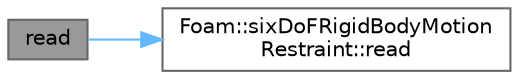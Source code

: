 digraph "read"
{
 // LATEX_PDF_SIZE
  bgcolor="transparent";
  edge [fontname=Helvetica,fontsize=10,labelfontname=Helvetica,labelfontsize=10];
  node [fontname=Helvetica,fontsize=10,shape=box,height=0.2,width=0.4];
  rankdir="LR";
  Node1 [id="Node000001",label="read",height=0.2,width=0.4,color="gray40", fillcolor="grey60", style="filled", fontcolor="black",tooltip=" "];
  Node1 -> Node2 [id="edge1_Node000001_Node000002",color="steelblue1",style="solid",tooltip=" "];
  Node2 [id="Node000002",label="Foam::sixDoFRigidBodyMotion\lRestraint::read",height=0.2,width=0.4,color="grey40", fillcolor="white", style="filled",URL="$classFoam_1_1sixDoFRigidBodyMotionRestraint.html#a5ecbaf540d084df264d7cf954b4897cb",tooltip=" "];
}
